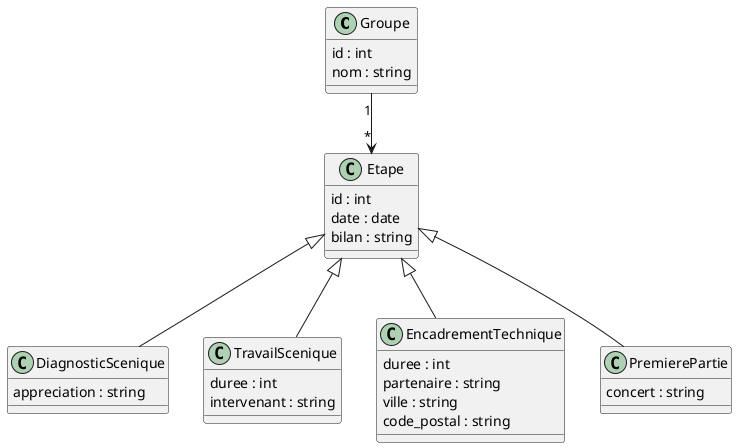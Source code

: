@startuml tt

class Groupe {
    id : int
    nom : string
}

class Etape {
    id : int
    date : date
    bilan : string
}

class DiagnosticScenique {
    appreciation : string
}

class TravailScenique {
    duree : int
    intervenant : string
}

class EncadrementTechnique {
    duree : int
    partenaire : string
    ville : string
    code_postal : string
}

class PremierePartie {
    concert : string
}

Groupe "1" --> "*" Etape
Etape <|-- DiagnosticScenique
Etape <|-- TravailScenique
Etape <|-- EncadrementTechnique
Etape <|-- PremierePartie

@enduml
